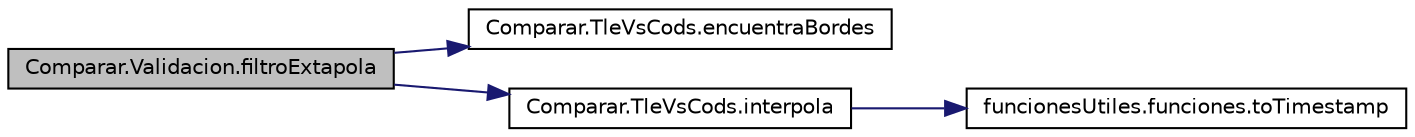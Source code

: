 digraph G
{
  edge [fontname="Helvetica",fontsize="10",labelfontname="Helvetica",labelfontsize="10"];
  node [fontname="Helvetica",fontsize="10",shape=record];
  rankdir="LR";
  Node1 [label="Comparar.Validacion.filtroExtapola",height=0.2,width=0.4,color="black", fillcolor="grey75", style="filled" fontcolor="black"];
  Node1 -> Node2 [color="midnightblue",fontsize="10",style="solid"];
  Node2 [label="Comparar.TleVsCods.encuentraBordes",height=0.2,width=0.4,color="black", fillcolor="white", style="filled",URL="$namespace_comparar_1_1_tle_vs_cods.html#aa9499334396f57d3b3be2f9544468394"];
  Node1 -> Node3 [color="midnightblue",fontsize="10",style="solid"];
  Node3 [label="Comparar.TleVsCods.interpola",height=0.2,width=0.4,color="black", fillcolor="white", style="filled",URL="$namespace_comparar_1_1_tle_vs_cods.html#af0f232600c72342c3dfd7b3d3583dbbf"];
  Node3 -> Node4 [color="midnightblue",fontsize="10",style="solid"];
  Node4 [label="funcionesUtiles.funciones.toTimestamp",height=0.2,width=0.4,color="black", fillcolor="white", style="filled",URL="$namespacefunciones_utiles_1_1funciones.html#a3d74c0520a16933699930e2937322d1a"];
}
